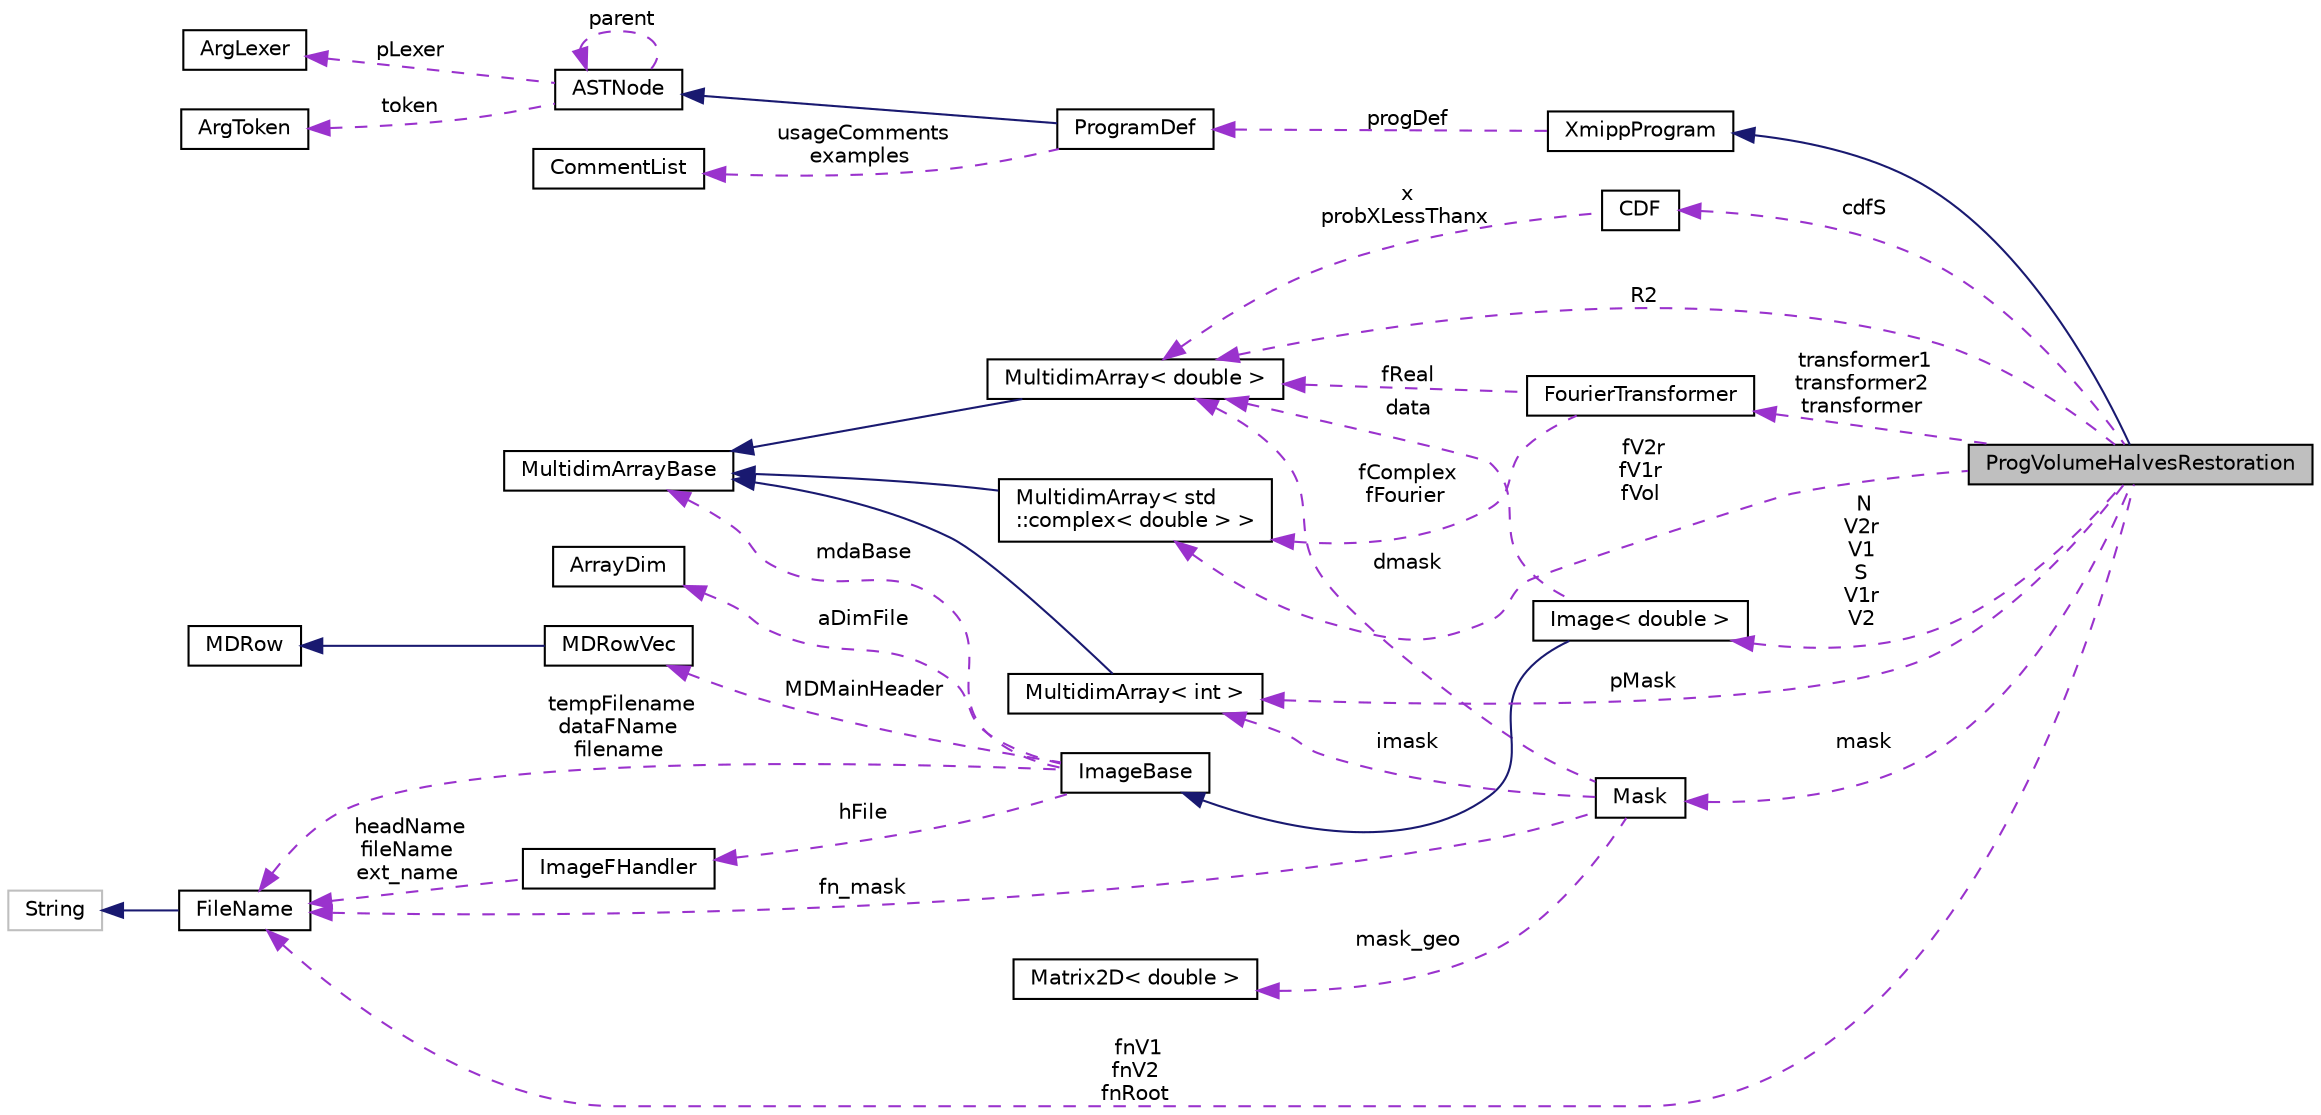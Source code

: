 digraph "ProgVolumeHalvesRestoration"
{
  edge [fontname="Helvetica",fontsize="10",labelfontname="Helvetica",labelfontsize="10"];
  node [fontname="Helvetica",fontsize="10",shape=record];
  rankdir="LR";
  Node2 [label="ProgVolumeHalvesRestoration",height=0.2,width=0.4,color="black", fillcolor="grey75", style="filled", fontcolor="black"];
  Node3 -> Node2 [dir="back",color="midnightblue",fontsize="10",style="solid",fontname="Helvetica"];
  Node3 [label="XmippProgram",height=0.2,width=0.4,color="black", fillcolor="white", style="filled",URL="$classXmippProgram.html"];
  Node4 -> Node3 [dir="back",color="darkorchid3",fontsize="10",style="dashed",label=" progDef" ,fontname="Helvetica"];
  Node4 [label="ProgramDef",height=0.2,width=0.4,color="black", fillcolor="white", style="filled",URL="$classProgramDef.html"];
  Node5 -> Node4 [dir="back",color="midnightblue",fontsize="10",style="solid",fontname="Helvetica"];
  Node5 [label="ASTNode",height=0.2,width=0.4,color="black", fillcolor="white", style="filled",URL="$classASTNode.html"];
  Node6 -> Node5 [dir="back",color="darkorchid3",fontsize="10",style="dashed",label=" token" ,fontname="Helvetica"];
  Node6 [label="ArgToken",height=0.2,width=0.4,color="black", fillcolor="white", style="filled",URL="$classArgToken.html"];
  Node7 -> Node5 [dir="back",color="darkorchid3",fontsize="10",style="dashed",label=" pLexer" ,fontname="Helvetica"];
  Node7 [label="ArgLexer",height=0.2,width=0.4,color="black", fillcolor="white", style="filled",URL="$classArgLexer.html"];
  Node5 -> Node5 [dir="back",color="darkorchid3",fontsize="10",style="dashed",label=" parent" ,fontname="Helvetica"];
  Node8 -> Node4 [dir="back",color="darkorchid3",fontsize="10",style="dashed",label=" usageComments\nexamples" ,fontname="Helvetica"];
  Node8 [label="CommentList",height=0.2,width=0.4,color="black", fillcolor="white", style="filled",URL="$classCommentList.html"];
  Node9 -> Node2 [dir="back",color="darkorchid3",fontsize="10",style="dashed",label=" cdfS" ,fontname="Helvetica"];
  Node9 [label="CDF",height=0.2,width=0.4,color="black", fillcolor="white", style="filled",URL="$classCDF.html"];
  Node10 -> Node9 [dir="back",color="darkorchid3",fontsize="10",style="dashed",label=" x\nprobXLessThanx" ,fontname="Helvetica"];
  Node10 [label="MultidimArray\< double \>",height=0.2,width=0.4,color="black", fillcolor="white", style="filled",URL="$classMultidimArray.html"];
  Node11 -> Node10 [dir="back",color="midnightblue",fontsize="10",style="solid",fontname="Helvetica"];
  Node11 [label="MultidimArrayBase",height=0.2,width=0.4,color="black", fillcolor="white", style="filled",URL="$classMultidimArrayBase.html"];
  Node12 -> Node2 [dir="back",color="darkorchid3",fontsize="10",style="dashed",label=" transformer1\ntransformer2\ntransformer" ,fontname="Helvetica"];
  Node12 [label="FourierTransformer",height=0.2,width=0.4,color="black", fillcolor="white", style="filled",URL="$classFourierTransformer.html"];
  Node10 -> Node12 [dir="back",color="darkorchid3",fontsize="10",style="dashed",label=" fReal" ,fontname="Helvetica"];
  Node13 -> Node12 [dir="back",color="darkorchid3",fontsize="10",style="dashed",label=" fComplex\nfFourier" ,fontname="Helvetica"];
  Node13 [label="MultidimArray\< std\l::complex\< double \> \>",height=0.2,width=0.4,color="black", fillcolor="white", style="filled",URL="$classMultidimArray.html"];
  Node11 -> Node13 [dir="back",color="midnightblue",fontsize="10",style="solid",fontname="Helvetica"];
  Node14 -> Node2 [dir="back",color="darkorchid3",fontsize="10",style="dashed",label=" N\nV2r\nV1\nS\nV1r\nV2" ,fontname="Helvetica"];
  Node14 [label="Image\< double \>",height=0.2,width=0.4,color="black", fillcolor="white", style="filled",URL="$classImage.html"];
  Node15 -> Node14 [dir="back",color="midnightblue",fontsize="10",style="solid",fontname="Helvetica"];
  Node15 [label="ImageBase",height=0.2,width=0.4,color="black", fillcolor="white", style="filled",URL="$classImageBase.html",tooltip="Image base class. "];
  Node11 -> Node15 [dir="back",color="darkorchid3",fontsize="10",style="dashed",label=" mdaBase" ,fontname="Helvetica"];
  Node16 -> Node15 [dir="back",color="darkorchid3",fontsize="10",style="dashed",label=" MDMainHeader" ,fontname="Helvetica"];
  Node16 [label="MDRowVec",height=0.2,width=0.4,color="black", fillcolor="white", style="filled",URL="$classMDRowVec.html"];
  Node17 -> Node16 [dir="back",color="midnightblue",fontsize="10",style="solid",fontname="Helvetica"];
  Node17 [label="MDRow",height=0.2,width=0.4,color="black", fillcolor="white", style="filled",URL="$classMDRow.html"];
  Node18 -> Node15 [dir="back",color="darkorchid3",fontsize="10",style="dashed",label=" hFile" ,fontname="Helvetica"];
  Node18 [label="ImageFHandler",height=0.2,width=0.4,color="black", fillcolor="white", style="filled",URL="$structImageFHandler.html"];
  Node19 -> Node18 [dir="back",color="darkorchid3",fontsize="10",style="dashed",label=" headName\nfileName\next_name" ,fontname="Helvetica"];
  Node19 [label="FileName",height=0.2,width=0.4,color="black", fillcolor="white", style="filled",URL="$classFileName.html"];
  Node20 -> Node19 [dir="back",color="midnightblue",fontsize="10",style="solid",fontname="Helvetica"];
  Node20 [label="String",height=0.2,width=0.4,color="grey75", fillcolor="white", style="filled"];
  Node21 -> Node15 [dir="back",color="darkorchid3",fontsize="10",style="dashed",label=" aDimFile" ,fontname="Helvetica"];
  Node21 [label="ArrayDim",height=0.2,width=0.4,color="black", fillcolor="white", style="filled",URL="$structArrayDim.html"];
  Node19 -> Node15 [dir="back",color="darkorchid3",fontsize="10",style="dashed",label=" tempFilename\ndataFName\nfilename" ,fontname="Helvetica"];
  Node10 -> Node14 [dir="back",color="darkorchid3",fontsize="10",style="dashed",label=" data" ,fontname="Helvetica"];
  Node10 -> Node2 [dir="back",color="darkorchid3",fontsize="10",style="dashed",label=" R2" ,fontname="Helvetica"];
  Node22 -> Node2 [dir="back",color="darkorchid3",fontsize="10",style="dashed",label=" mask" ,fontname="Helvetica"];
  Node22 [label="Mask",height=0.2,width=0.4,color="black", fillcolor="white", style="filled",URL="$classMask.html"];
  Node23 -> Node22 [dir="back",color="darkorchid3",fontsize="10",style="dashed",label=" mask_geo" ,fontname="Helvetica"];
  Node23 [label="Matrix2D\< double \>",height=0.2,width=0.4,color="black", fillcolor="white", style="filled",URL="$classMatrix2D.html"];
  Node10 -> Node22 [dir="back",color="darkorchid3",fontsize="10",style="dashed",label=" dmask" ,fontname="Helvetica"];
  Node24 -> Node22 [dir="back",color="darkorchid3",fontsize="10",style="dashed",label=" imask" ,fontname="Helvetica"];
  Node24 [label="MultidimArray\< int \>",height=0.2,width=0.4,color="black", fillcolor="white", style="filled",URL="$classMultidimArray.html"];
  Node11 -> Node24 [dir="back",color="midnightblue",fontsize="10",style="solid",fontname="Helvetica"];
  Node19 -> Node22 [dir="back",color="darkorchid3",fontsize="10",style="dashed",label=" fn_mask" ,fontname="Helvetica"];
  Node24 -> Node2 [dir="back",color="darkorchid3",fontsize="10",style="dashed",label=" pMask" ,fontname="Helvetica"];
  Node13 -> Node2 [dir="back",color="darkorchid3",fontsize="10",style="dashed",label=" fV2r\nfV1r\nfVol" ,fontname="Helvetica"];
  Node19 -> Node2 [dir="back",color="darkorchid3",fontsize="10",style="dashed",label=" fnV1\nfnV2\nfnRoot" ,fontname="Helvetica"];
}
